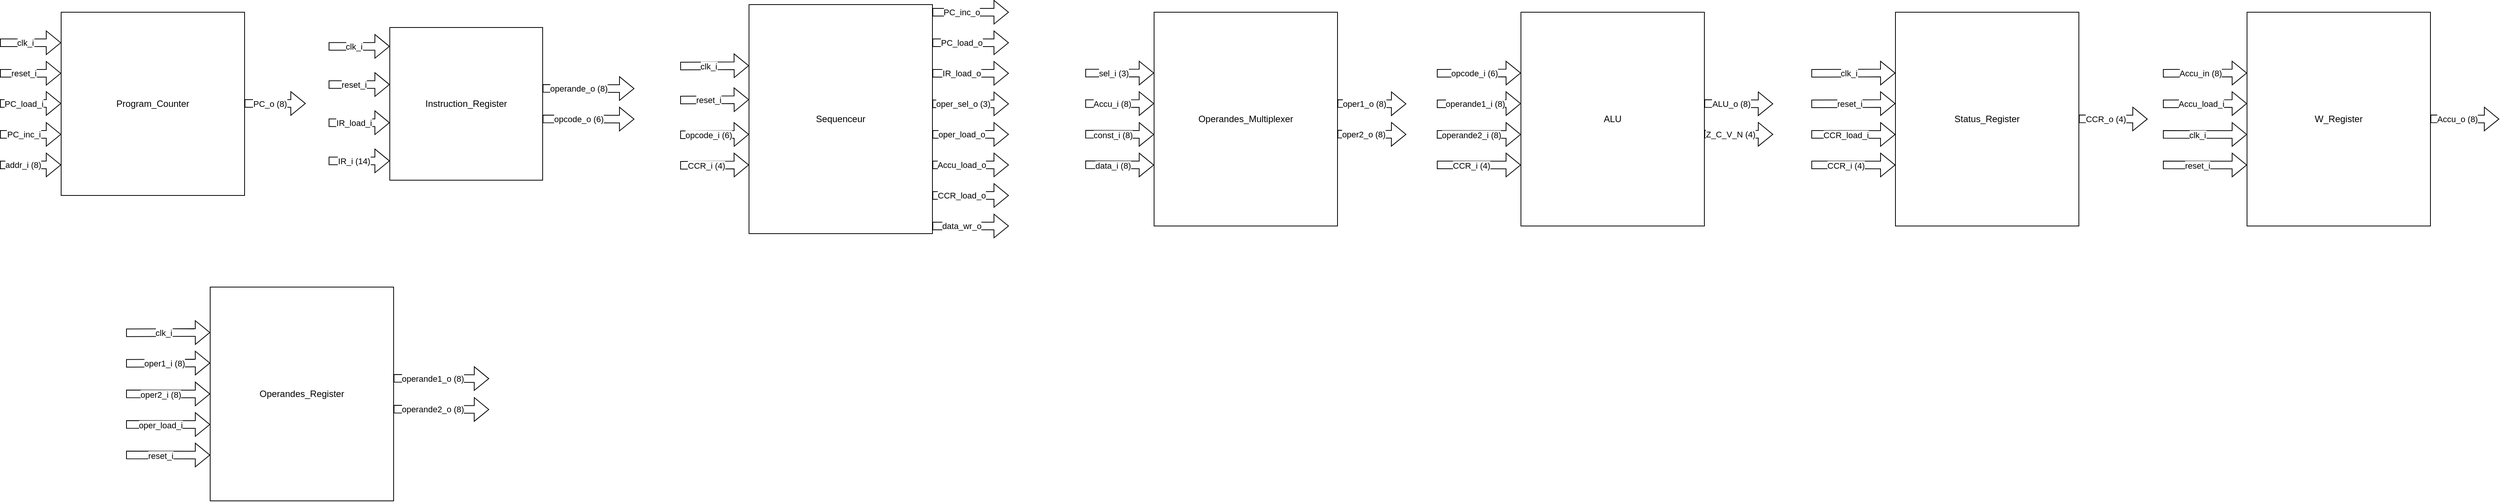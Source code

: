 <mxfile version="23.1.5" type="github">
  <diagram name="Page-1" id="FPIdoWPQeFc5p-aKN6lN">
    <mxGraphModel dx="890" dy="360" grid="1" gridSize="10" guides="1" tooltips="1" connect="1" arrows="1" fold="1" page="1" pageScale="1" pageWidth="850" pageHeight="1100" math="0" shadow="0">
      <root>
        <mxCell id="0" />
        <mxCell id="1" parent="0" />
        <mxCell id="di7hwIyVcmxTyqmBg4su-55" value="" style="group" parent="1" vertex="1" connectable="0">
          <mxGeometry x="40" y="40" width="400" height="240" as="geometry" />
        </mxCell>
        <mxCell id="di7hwIyVcmxTyqmBg4su-2" value="Program_Counter" style="whiteSpace=wrap;html=1;aspect=fixed;" parent="di7hwIyVcmxTyqmBg4su-55" vertex="1">
          <mxGeometry x="80" width="240" height="240" as="geometry" />
        </mxCell>
        <mxCell id="di7hwIyVcmxTyqmBg4su-3" value="" style="shape=flexArrow;endArrow=classic;html=1;rounded=0;" parent="di7hwIyVcmxTyqmBg4su-55" edge="1">
          <mxGeometry width="50" height="50" relative="1" as="geometry">
            <mxPoint y="40" as="sourcePoint" />
            <mxPoint x="80" y="40" as="targetPoint" />
          </mxGeometry>
        </mxCell>
        <mxCell id="di7hwIyVcmxTyqmBg4su-4" value="clk_i" style="edgeLabel;html=1;align=center;verticalAlign=middle;resizable=0;points=[];" parent="di7hwIyVcmxTyqmBg4su-3" vertex="1" connectable="0">
          <mxGeometry x="-0.176" relative="1" as="geometry">
            <mxPoint as="offset" />
          </mxGeometry>
        </mxCell>
        <mxCell id="di7hwIyVcmxTyqmBg4su-5" value="" style="shape=flexArrow;endArrow=classic;html=1;rounded=0;" parent="di7hwIyVcmxTyqmBg4su-55" edge="1">
          <mxGeometry width="50" height="50" relative="1" as="geometry">
            <mxPoint y="80" as="sourcePoint" />
            <mxPoint x="80" y="80" as="targetPoint" />
          </mxGeometry>
        </mxCell>
        <mxCell id="di7hwIyVcmxTyqmBg4su-7" value="reset_i" style="edgeLabel;html=1;align=center;verticalAlign=middle;resizable=0;points=[];" parent="di7hwIyVcmxTyqmBg4su-5" vertex="1" connectable="0">
          <mxGeometry x="-0.168" y="1" relative="1" as="geometry">
            <mxPoint x="-3" y="1" as="offset" />
          </mxGeometry>
        </mxCell>
        <mxCell id="di7hwIyVcmxTyqmBg4su-8" value="" style="shape=flexArrow;endArrow=classic;html=1;rounded=0;" parent="di7hwIyVcmxTyqmBg4su-55" edge="1">
          <mxGeometry width="50" height="50" relative="1" as="geometry">
            <mxPoint y="119.52" as="sourcePoint" />
            <mxPoint x="80" y="119.52" as="targetPoint" />
          </mxGeometry>
        </mxCell>
        <mxCell id="di7hwIyVcmxTyqmBg4su-11" value="PC_load_i" style="edgeLabel;html=1;align=center;verticalAlign=middle;resizable=0;points=[];" parent="di7hwIyVcmxTyqmBg4su-8" vertex="1" connectable="0">
          <mxGeometry x="-0.111" y="3" relative="1" as="geometry">
            <mxPoint x="-5" y="3" as="offset" />
          </mxGeometry>
        </mxCell>
        <mxCell id="di7hwIyVcmxTyqmBg4su-12" value="" style="shape=flexArrow;endArrow=classic;html=1;rounded=0;" parent="di7hwIyVcmxTyqmBg4su-55" edge="1">
          <mxGeometry width="50" height="50" relative="1" as="geometry">
            <mxPoint y="160" as="sourcePoint" />
            <mxPoint x="80" y="160" as="targetPoint" />
          </mxGeometry>
        </mxCell>
        <mxCell id="di7hwIyVcmxTyqmBg4su-15" value="PC_inc_i" style="edgeLabel;html=1;align=center;verticalAlign=middle;resizable=0;points=[];" parent="di7hwIyVcmxTyqmBg4su-12" vertex="1" connectable="0">
          <mxGeometry x="-0.111" y="3" relative="1" as="geometry">
            <mxPoint x="-5" y="3" as="offset" />
          </mxGeometry>
        </mxCell>
        <mxCell id="di7hwIyVcmxTyqmBg4su-16" value="" style="shape=flexArrow;endArrow=classic;html=1;rounded=0;" parent="di7hwIyVcmxTyqmBg4su-55" edge="1">
          <mxGeometry width="50" height="50" relative="1" as="geometry">
            <mxPoint y="200" as="sourcePoint" />
            <mxPoint x="80" y="200" as="targetPoint" />
          </mxGeometry>
        </mxCell>
        <mxCell id="di7hwIyVcmxTyqmBg4su-19" value="addr_i (8)" style="edgeLabel;html=1;align=center;verticalAlign=middle;resizable=0;points=[];" parent="di7hwIyVcmxTyqmBg4su-16" vertex="1" connectable="0">
          <mxGeometry x="-0.111" y="3" relative="1" as="geometry">
            <mxPoint x="-6" y="3" as="offset" />
          </mxGeometry>
        </mxCell>
        <mxCell id="di7hwIyVcmxTyqmBg4su-21" value="" style="shape=flexArrow;endArrow=classic;html=1;rounded=0;" parent="di7hwIyVcmxTyqmBg4su-55" edge="1">
          <mxGeometry width="50" height="50" relative="1" as="geometry">
            <mxPoint x="320" y="119.52" as="sourcePoint" />
            <mxPoint x="400" y="119.52" as="targetPoint" />
          </mxGeometry>
        </mxCell>
        <mxCell id="di7hwIyVcmxTyqmBg4su-22" value="PC_o (8)" style="edgeLabel;html=1;align=center;verticalAlign=middle;resizable=0;points=[];" parent="di7hwIyVcmxTyqmBg4su-21" vertex="1" connectable="0">
          <mxGeometry x="-0.176" relative="1" as="geometry">
            <mxPoint as="offset" />
          </mxGeometry>
        </mxCell>
        <mxCell id="di7hwIyVcmxTyqmBg4su-106" value="" style="group" parent="1" vertex="1" connectable="0">
          <mxGeometry x="470" y="60" width="400" height="200" as="geometry" />
        </mxCell>
        <mxCell id="di7hwIyVcmxTyqmBg4su-80" value="" style="shape=flexArrow;endArrow=classic;html=1;rounded=0;" parent="di7hwIyVcmxTyqmBg4su-106" edge="1">
          <mxGeometry width="50" height="50" relative="1" as="geometry">
            <mxPoint y="74.71" as="sourcePoint" />
            <mxPoint x="80" y="74.71" as="targetPoint" />
          </mxGeometry>
        </mxCell>
        <mxCell id="di7hwIyVcmxTyqmBg4su-81" value="reset_i" style="edgeLabel;html=1;align=center;verticalAlign=middle;resizable=0;points=[];" parent="di7hwIyVcmxTyqmBg4su-80" vertex="1" connectable="0">
          <mxGeometry x="-0.176" relative="1" as="geometry">
            <mxPoint as="offset" />
          </mxGeometry>
        </mxCell>
        <mxCell id="di7hwIyVcmxTyqmBg4su-82" value="" style="shape=flexArrow;endArrow=classic;html=1;rounded=0;" parent="di7hwIyVcmxTyqmBg4su-106" edge="1">
          <mxGeometry width="50" height="50" relative="1" as="geometry">
            <mxPoint y="124.71" as="sourcePoint" />
            <mxPoint x="80" y="124.71" as="targetPoint" />
          </mxGeometry>
        </mxCell>
        <mxCell id="di7hwIyVcmxTyqmBg4su-83" value="IR_load_i" style="edgeLabel;html=1;align=center;verticalAlign=middle;resizable=0;points=[];" parent="di7hwIyVcmxTyqmBg4su-82" vertex="1" connectable="0">
          <mxGeometry x="-0.176" relative="1" as="geometry">
            <mxPoint as="offset" />
          </mxGeometry>
        </mxCell>
        <mxCell id="di7hwIyVcmxTyqmBg4su-84" value="" style="shape=flexArrow;endArrow=classic;html=1;rounded=0;" parent="di7hwIyVcmxTyqmBg4su-106" edge="1">
          <mxGeometry width="50" height="50" relative="1" as="geometry">
            <mxPoint y="174.71" as="sourcePoint" />
            <mxPoint x="80" y="174.71" as="targetPoint" />
          </mxGeometry>
        </mxCell>
        <mxCell id="di7hwIyVcmxTyqmBg4su-85" value="IR_i (14)" style="edgeLabel;html=1;align=center;verticalAlign=middle;resizable=0;points=[];" parent="di7hwIyVcmxTyqmBg4su-84" vertex="1" connectable="0">
          <mxGeometry x="-0.176" relative="1" as="geometry">
            <mxPoint as="offset" />
          </mxGeometry>
        </mxCell>
        <mxCell id="di7hwIyVcmxTyqmBg4su-86" value="" style="shape=flexArrow;endArrow=classic;html=1;rounded=0;" parent="di7hwIyVcmxTyqmBg4su-106" edge="1">
          <mxGeometry width="50" height="50" relative="1" as="geometry">
            <mxPoint y="24.71" as="sourcePoint" />
            <mxPoint x="80" y="24.71" as="targetPoint" />
          </mxGeometry>
        </mxCell>
        <mxCell id="di7hwIyVcmxTyqmBg4su-87" value="clk_i" style="edgeLabel;html=1;align=center;verticalAlign=middle;resizable=0;points=[];" parent="di7hwIyVcmxTyqmBg4su-86" vertex="1" connectable="0">
          <mxGeometry x="-0.176" relative="1" as="geometry">
            <mxPoint as="offset" />
          </mxGeometry>
        </mxCell>
        <mxCell id="di7hwIyVcmxTyqmBg4su-94" value="" style="shape=flexArrow;endArrow=classic;html=1;rounded=0;" parent="di7hwIyVcmxTyqmBg4su-106" edge="1">
          <mxGeometry width="50" height="50" relative="1" as="geometry">
            <mxPoint x="280" y="79.71" as="sourcePoint" />
            <mxPoint x="400" y="80" as="targetPoint" />
          </mxGeometry>
        </mxCell>
        <mxCell id="di7hwIyVcmxTyqmBg4su-95" value="operande_o (8)" style="edgeLabel;html=1;align=center;verticalAlign=middle;resizable=0;points=[];" parent="di7hwIyVcmxTyqmBg4su-94" vertex="1" connectable="0">
          <mxGeometry x="-0.176" relative="1" as="geometry">
            <mxPoint x="-3" as="offset" />
          </mxGeometry>
        </mxCell>
        <mxCell id="di7hwIyVcmxTyqmBg4su-96" value="" style="shape=flexArrow;endArrow=classic;html=1;rounded=0;" parent="di7hwIyVcmxTyqmBg4su-106" edge="1">
          <mxGeometry width="50" height="50" relative="1" as="geometry">
            <mxPoint x="280" y="119.71" as="sourcePoint" />
            <mxPoint x="400" y="120" as="targetPoint" />
          </mxGeometry>
        </mxCell>
        <mxCell id="di7hwIyVcmxTyqmBg4su-97" value="opcode_o (6)" style="edgeLabel;html=1;align=center;verticalAlign=middle;resizable=0;points=[];" parent="di7hwIyVcmxTyqmBg4su-96" vertex="1" connectable="0">
          <mxGeometry x="-0.176" relative="1" as="geometry">
            <mxPoint x="-3" as="offset" />
          </mxGeometry>
        </mxCell>
        <mxCell id="di7hwIyVcmxTyqmBg4su-104" value="Instruction_Register" style="rounded=0;whiteSpace=wrap;html=1;" parent="di7hwIyVcmxTyqmBg4su-106" vertex="1">
          <mxGeometry x="80" width="200" height="200" as="geometry" />
        </mxCell>
        <mxCell id="di7hwIyVcmxTyqmBg4su-110" value="" style="group" parent="1" vertex="1" connectable="0">
          <mxGeometry x="930" y="30" width="430" height="300" as="geometry" />
        </mxCell>
        <mxCell id="di7hwIyVcmxTyqmBg4su-42" value="" style="shape=flexArrow;endArrow=classic;html=1;rounded=0;" parent="di7hwIyVcmxTyqmBg4su-110" edge="1">
          <mxGeometry width="50" height="50" relative="1" as="geometry">
            <mxPoint y="125" as="sourcePoint" />
            <mxPoint x="90" y="124.5" as="targetPoint" />
          </mxGeometry>
        </mxCell>
        <mxCell id="di7hwIyVcmxTyqmBg4su-43" value="reset_i" style="edgeLabel;html=1;align=center;verticalAlign=middle;resizable=0;points=[];" parent="di7hwIyVcmxTyqmBg4su-42" vertex="1" connectable="0">
          <mxGeometry x="-0.176" relative="1" as="geometry">
            <mxPoint as="offset" />
          </mxGeometry>
        </mxCell>
        <mxCell id="di7hwIyVcmxTyqmBg4su-58" value="" style="shape=flexArrow;endArrow=classic;html=1;rounded=0;" parent="di7hwIyVcmxTyqmBg4su-110" edge="1">
          <mxGeometry width="50" height="50" relative="1" as="geometry">
            <mxPoint y="210.5" as="sourcePoint" />
            <mxPoint x="90" y="210" as="targetPoint" />
          </mxGeometry>
        </mxCell>
        <mxCell id="di7hwIyVcmxTyqmBg4su-59" value="CCR_i (4)" style="edgeLabel;html=1;align=center;verticalAlign=middle;resizable=0;points=[];" parent="di7hwIyVcmxTyqmBg4su-58" vertex="1" connectable="0">
          <mxGeometry x="-0.176" relative="1" as="geometry">
            <mxPoint x="-3" as="offset" />
          </mxGeometry>
        </mxCell>
        <mxCell id="di7hwIyVcmxTyqmBg4su-60" value="" style="shape=flexArrow;endArrow=classic;html=1;rounded=0;" parent="di7hwIyVcmxTyqmBg4su-110" edge="1">
          <mxGeometry width="50" height="50" relative="1" as="geometry">
            <mxPoint y="80.5" as="sourcePoint" />
            <mxPoint x="90" y="80" as="targetPoint" />
          </mxGeometry>
        </mxCell>
        <mxCell id="di7hwIyVcmxTyqmBg4su-61" value="clk_i" style="edgeLabel;html=1;align=center;verticalAlign=middle;resizable=0;points=[];" parent="di7hwIyVcmxTyqmBg4su-60" vertex="1" connectable="0">
          <mxGeometry x="-0.176" relative="1" as="geometry">
            <mxPoint as="offset" />
          </mxGeometry>
        </mxCell>
        <mxCell id="di7hwIyVcmxTyqmBg4su-62" value="" style="shape=flexArrow;endArrow=classic;html=1;rounded=0;" parent="di7hwIyVcmxTyqmBg4su-110" edge="1">
          <mxGeometry width="50" height="50" relative="1" as="geometry">
            <mxPoint x="330" y="10" as="sourcePoint" />
            <mxPoint x="430" y="10" as="targetPoint" />
          </mxGeometry>
        </mxCell>
        <mxCell id="di7hwIyVcmxTyqmBg4su-63" value="PC_inc_o" style="edgeLabel;html=1;align=center;verticalAlign=middle;resizable=0;points=[];" parent="di7hwIyVcmxTyqmBg4su-62" vertex="1" connectable="0">
          <mxGeometry x="-0.176" relative="1" as="geometry">
            <mxPoint x="-3" as="offset" />
          </mxGeometry>
        </mxCell>
        <mxCell id="di7hwIyVcmxTyqmBg4su-64" value="" style="shape=flexArrow;endArrow=classic;html=1;rounded=0;" parent="di7hwIyVcmxTyqmBg4su-110" edge="1">
          <mxGeometry width="50" height="50" relative="1" as="geometry">
            <mxPoint x="330" y="50" as="sourcePoint" />
            <mxPoint x="430" y="50" as="targetPoint" />
          </mxGeometry>
        </mxCell>
        <mxCell id="di7hwIyVcmxTyqmBg4su-65" value="PC_load_o" style="edgeLabel;html=1;align=center;verticalAlign=middle;resizable=0;points=[];" parent="di7hwIyVcmxTyqmBg4su-64" vertex="1" connectable="0">
          <mxGeometry x="-0.176" relative="1" as="geometry">
            <mxPoint x="-3" as="offset" />
          </mxGeometry>
        </mxCell>
        <mxCell id="di7hwIyVcmxTyqmBg4su-66" value="" style="shape=flexArrow;endArrow=classic;html=1;rounded=0;" parent="di7hwIyVcmxTyqmBg4su-110" edge="1">
          <mxGeometry width="50" height="50" relative="1" as="geometry">
            <mxPoint x="330" y="90" as="sourcePoint" />
            <mxPoint x="430" y="90" as="targetPoint" />
          </mxGeometry>
        </mxCell>
        <mxCell id="di7hwIyVcmxTyqmBg4su-67" value="IR_load_o" style="edgeLabel;html=1;align=center;verticalAlign=middle;resizable=0;points=[];" parent="di7hwIyVcmxTyqmBg4su-66" vertex="1" connectable="0">
          <mxGeometry x="-0.176" relative="1" as="geometry">
            <mxPoint x="-3" as="offset" />
          </mxGeometry>
        </mxCell>
        <mxCell id="di7hwIyVcmxTyqmBg4su-69" value="" style="shape=flexArrow;endArrow=classic;html=1;rounded=0;" parent="di7hwIyVcmxTyqmBg4su-110" edge="1">
          <mxGeometry width="50" height="50" relative="1" as="geometry">
            <mxPoint x="330" y="130" as="sourcePoint" />
            <mxPoint x="430" y="130" as="targetPoint" />
          </mxGeometry>
        </mxCell>
        <mxCell id="di7hwIyVcmxTyqmBg4su-70" value="oper_sel_o (3)" style="edgeLabel;html=1;align=center;verticalAlign=middle;resizable=0;points=[];" parent="di7hwIyVcmxTyqmBg4su-69" vertex="1" connectable="0">
          <mxGeometry x="-0.176" relative="1" as="geometry">
            <mxPoint x="-1" as="offset" />
          </mxGeometry>
        </mxCell>
        <mxCell id="di7hwIyVcmxTyqmBg4su-71" value="" style="shape=flexArrow;endArrow=classic;html=1;rounded=0;" parent="di7hwIyVcmxTyqmBg4su-110" edge="1">
          <mxGeometry width="50" height="50" relative="1" as="geometry">
            <mxPoint x="330" y="170" as="sourcePoint" />
            <mxPoint x="430" y="170" as="targetPoint" />
          </mxGeometry>
        </mxCell>
        <mxCell id="di7hwIyVcmxTyqmBg4su-72" value="oper_load_o" style="edgeLabel;html=1;align=center;verticalAlign=middle;resizable=0;points=[];" parent="di7hwIyVcmxTyqmBg4su-71" vertex="1" connectable="0">
          <mxGeometry x="-0.176" relative="1" as="geometry">
            <mxPoint x="-3" as="offset" />
          </mxGeometry>
        </mxCell>
        <mxCell id="di7hwIyVcmxTyqmBg4su-73" value="" style="shape=flexArrow;endArrow=classic;html=1;rounded=0;" parent="di7hwIyVcmxTyqmBg4su-110" edge="1">
          <mxGeometry width="50" height="50" relative="1" as="geometry">
            <mxPoint x="330" y="210" as="sourcePoint" />
            <mxPoint x="430" y="210" as="targetPoint" />
          </mxGeometry>
        </mxCell>
        <mxCell id="di7hwIyVcmxTyqmBg4su-74" value="Accu_load_o" style="edgeLabel;html=1;align=center;verticalAlign=middle;resizable=0;points=[];" parent="di7hwIyVcmxTyqmBg4su-73" vertex="1" connectable="0">
          <mxGeometry x="-0.176" relative="1" as="geometry">
            <mxPoint x="-3" as="offset" />
          </mxGeometry>
        </mxCell>
        <mxCell id="di7hwIyVcmxTyqmBg4su-75" value="" style="shape=flexArrow;endArrow=classic;html=1;rounded=0;" parent="di7hwIyVcmxTyqmBg4su-110" edge="1">
          <mxGeometry width="50" height="50" relative="1" as="geometry">
            <mxPoint x="330" y="250" as="sourcePoint" />
            <mxPoint x="430" y="250" as="targetPoint" />
          </mxGeometry>
        </mxCell>
        <mxCell id="di7hwIyVcmxTyqmBg4su-76" value="CCR_load_o" style="edgeLabel;html=1;align=center;verticalAlign=middle;resizable=0;points=[];" parent="di7hwIyVcmxTyqmBg4su-75" vertex="1" connectable="0">
          <mxGeometry x="-0.176" relative="1" as="geometry">
            <mxPoint x="-3" as="offset" />
          </mxGeometry>
        </mxCell>
        <mxCell id="di7hwIyVcmxTyqmBg4su-77" value="" style="shape=flexArrow;endArrow=classic;html=1;rounded=0;" parent="di7hwIyVcmxTyqmBg4su-110" edge="1">
          <mxGeometry width="50" height="50" relative="1" as="geometry">
            <mxPoint x="330" y="290" as="sourcePoint" />
            <mxPoint x="430" y="290" as="targetPoint" />
          </mxGeometry>
        </mxCell>
        <mxCell id="di7hwIyVcmxTyqmBg4su-78" value="data_wr_o" style="edgeLabel;html=1;align=center;verticalAlign=middle;resizable=0;points=[];" parent="di7hwIyVcmxTyqmBg4su-77" vertex="1" connectable="0">
          <mxGeometry x="-0.176" relative="1" as="geometry">
            <mxPoint x="-3" as="offset" />
          </mxGeometry>
        </mxCell>
        <mxCell id="di7hwIyVcmxTyqmBg4su-79" value="Sequenceur" style="rounded=0;whiteSpace=wrap;html=1;" parent="di7hwIyVcmxTyqmBg4su-110" vertex="1">
          <mxGeometry x="90" width="240" height="300" as="geometry" />
        </mxCell>
        <mxCell id="di7hwIyVcmxTyqmBg4su-107" value="" style="shape=flexArrow;endArrow=classic;html=1;rounded=0;" parent="di7hwIyVcmxTyqmBg4su-110" edge="1">
          <mxGeometry width="50" height="50" relative="1" as="geometry">
            <mxPoint y="170.5" as="sourcePoint" />
            <mxPoint x="90" y="170" as="targetPoint" />
          </mxGeometry>
        </mxCell>
        <mxCell id="di7hwIyVcmxTyqmBg4su-108" value="opcode_i (6)" style="edgeLabel;html=1;align=center;verticalAlign=middle;resizable=0;points=[];" parent="di7hwIyVcmxTyqmBg4su-107" vertex="1" connectable="0">
          <mxGeometry x="-0.176" relative="1" as="geometry">
            <mxPoint as="offset" />
          </mxGeometry>
        </mxCell>
        <mxCell id="9xyX19tClgwM5pYCOrdM-17" value="" style="group" vertex="1" connectable="0" parent="1">
          <mxGeometry x="1460" y="40" width="420" height="280" as="geometry" />
        </mxCell>
        <mxCell id="9xyX19tClgwM5pYCOrdM-1" value="Operandes_Multiplexer" style="rounded=0;whiteSpace=wrap;html=1;" vertex="1" parent="9xyX19tClgwM5pYCOrdM-17">
          <mxGeometry x="90" width="240" height="280" as="geometry" />
        </mxCell>
        <mxCell id="9xyX19tClgwM5pYCOrdM-2" value="" style="shape=flexArrow;endArrow=classic;html=1;rounded=0;" edge="1" parent="9xyX19tClgwM5pYCOrdM-17">
          <mxGeometry width="50" height="50" relative="1" as="geometry">
            <mxPoint y="79.76" as="sourcePoint" />
            <mxPoint x="90" y="79.62" as="targetPoint" />
          </mxGeometry>
        </mxCell>
        <mxCell id="9xyX19tClgwM5pYCOrdM-3" value="sel_i (3)" style="edgeLabel;html=1;align=center;verticalAlign=middle;resizable=0;points=[];" vertex="1" connectable="0" parent="9xyX19tClgwM5pYCOrdM-2">
          <mxGeometry x="-0.176" relative="1" as="geometry">
            <mxPoint as="offset" />
          </mxGeometry>
        </mxCell>
        <mxCell id="9xyX19tClgwM5pYCOrdM-4" value="" style="shape=flexArrow;endArrow=classic;html=1;rounded=0;" edge="1" parent="9xyX19tClgwM5pYCOrdM-17">
          <mxGeometry width="50" height="50" relative="1" as="geometry">
            <mxPoint y="119.76" as="sourcePoint" />
            <mxPoint x="90" y="119.62" as="targetPoint" />
          </mxGeometry>
        </mxCell>
        <mxCell id="9xyX19tClgwM5pYCOrdM-5" value="Accu_i (8)" style="edgeLabel;html=1;align=center;verticalAlign=middle;resizable=0;points=[];" vertex="1" connectable="0" parent="9xyX19tClgwM5pYCOrdM-4">
          <mxGeometry x="-0.168" y="1" relative="1" as="geometry">
            <mxPoint x="-3" y="1" as="offset" />
          </mxGeometry>
        </mxCell>
        <mxCell id="9xyX19tClgwM5pYCOrdM-6" value="" style="shape=flexArrow;endArrow=classic;html=1;rounded=0;" edge="1" parent="9xyX19tClgwM5pYCOrdM-17">
          <mxGeometry width="50" height="50" relative="1" as="geometry">
            <mxPoint y="159.76" as="sourcePoint" />
            <mxPoint x="90" y="160.14" as="targetPoint" />
          </mxGeometry>
        </mxCell>
        <mxCell id="9xyX19tClgwM5pYCOrdM-7" value="const_i&amp;nbsp;(8)" style="edgeLabel;html=1;align=center;verticalAlign=middle;resizable=0;points=[];" vertex="1" connectable="0" parent="9xyX19tClgwM5pYCOrdM-6">
          <mxGeometry x="-0.111" y="3" relative="1" as="geometry">
            <mxPoint x="-4" y="4" as="offset" />
          </mxGeometry>
        </mxCell>
        <mxCell id="9xyX19tClgwM5pYCOrdM-8" value="" style="shape=flexArrow;endArrow=classic;html=1;rounded=0;" edge="1" parent="9xyX19tClgwM5pYCOrdM-17">
          <mxGeometry width="50" height="50" relative="1" as="geometry">
            <mxPoint x="330" y="119.62" as="sourcePoint" />
            <mxPoint x="420" y="120" as="targetPoint" />
          </mxGeometry>
        </mxCell>
        <mxCell id="9xyX19tClgwM5pYCOrdM-9" value="oper1_o (8)" style="edgeLabel;html=1;align=center;verticalAlign=middle;resizable=0;points=[];" vertex="1" connectable="0" parent="9xyX19tClgwM5pYCOrdM-8">
          <mxGeometry x="-0.111" y="3" relative="1" as="geometry">
            <mxPoint x="-5" y="3" as="offset" />
          </mxGeometry>
        </mxCell>
        <mxCell id="9xyX19tClgwM5pYCOrdM-10" value="" style="shape=flexArrow;endArrow=classic;html=1;rounded=0;" edge="1" parent="9xyX19tClgwM5pYCOrdM-17">
          <mxGeometry width="50" height="50" relative="1" as="geometry">
            <mxPoint x="330" y="159.62" as="sourcePoint" />
            <mxPoint x="420" y="160" as="targetPoint" />
          </mxGeometry>
        </mxCell>
        <mxCell id="9xyX19tClgwM5pYCOrdM-11" value="oper2_o (8)" style="edgeLabel;html=1;align=center;verticalAlign=middle;resizable=0;points=[];" vertex="1" connectable="0" parent="9xyX19tClgwM5pYCOrdM-10">
          <mxGeometry x="-0.111" y="3" relative="1" as="geometry">
            <mxPoint x="-6" y="3" as="offset" />
          </mxGeometry>
        </mxCell>
        <mxCell id="9xyX19tClgwM5pYCOrdM-15" value="" style="shape=flexArrow;endArrow=classic;html=1;rounded=0;" edge="1" parent="9xyX19tClgwM5pYCOrdM-17">
          <mxGeometry width="50" height="50" relative="1" as="geometry">
            <mxPoint y="199.76" as="sourcePoint" />
            <mxPoint x="90" y="200.14" as="targetPoint" />
          </mxGeometry>
        </mxCell>
        <mxCell id="9xyX19tClgwM5pYCOrdM-16" value="data_i&amp;nbsp;(8)" style="edgeLabel;html=1;align=center;verticalAlign=middle;resizable=0;points=[];" vertex="1" connectable="0" parent="9xyX19tClgwM5pYCOrdM-15">
          <mxGeometry x="-0.111" y="3" relative="1" as="geometry">
            <mxPoint x="-4" y="4" as="offset" />
          </mxGeometry>
        </mxCell>
        <mxCell id="9xyX19tClgwM5pYCOrdM-33" value="" style="group" vertex="1" connectable="0" parent="1">
          <mxGeometry x="1920" y="40" width="440" height="280" as="geometry" />
        </mxCell>
        <mxCell id="9xyX19tClgwM5pYCOrdM-34" value="ALU" style="rounded=0;whiteSpace=wrap;html=1;container=0;" vertex="1" parent="9xyX19tClgwM5pYCOrdM-33">
          <mxGeometry x="110" width="240" height="280" as="geometry" />
        </mxCell>
        <mxCell id="9xyX19tClgwM5pYCOrdM-35" value="" style="shape=flexArrow;endArrow=classic;html=1;rounded=0;" edge="1" parent="9xyX19tClgwM5pYCOrdM-33">
          <mxGeometry width="50" height="50" relative="1" as="geometry">
            <mxPoint y="80" as="sourcePoint" />
            <mxPoint x="110" y="79.62" as="targetPoint" />
          </mxGeometry>
        </mxCell>
        <mxCell id="9xyX19tClgwM5pYCOrdM-36" value="opcode_i (6)" style="edgeLabel;html=1;align=center;verticalAlign=middle;resizable=0;points=[];container=0;" vertex="1" connectable="0" parent="9xyX19tClgwM5pYCOrdM-35">
          <mxGeometry x="-0.176" relative="1" as="geometry">
            <mxPoint x="3" as="offset" />
          </mxGeometry>
        </mxCell>
        <mxCell id="9xyX19tClgwM5pYCOrdM-37" value="" style="shape=flexArrow;endArrow=classic;html=1;rounded=0;" edge="1" parent="9xyX19tClgwM5pYCOrdM-33">
          <mxGeometry width="50" height="50" relative="1" as="geometry">
            <mxPoint y="120" as="sourcePoint" />
            <mxPoint x="110" y="119.62" as="targetPoint" />
          </mxGeometry>
        </mxCell>
        <mxCell id="9xyX19tClgwM5pYCOrdM-38" value="operande1_i (8)" style="edgeLabel;html=1;align=center;verticalAlign=middle;resizable=0;points=[];container=0;" vertex="1" connectable="0" parent="9xyX19tClgwM5pYCOrdM-37">
          <mxGeometry x="-0.168" y="1" relative="1" as="geometry">
            <mxPoint x="4" y="1" as="offset" />
          </mxGeometry>
        </mxCell>
        <mxCell id="9xyX19tClgwM5pYCOrdM-39" value="" style="shape=flexArrow;endArrow=classic;html=1;rounded=0;" edge="1" parent="9xyX19tClgwM5pYCOrdM-33">
          <mxGeometry width="50" height="50" relative="1" as="geometry">
            <mxPoint y="160" as="sourcePoint" />
            <mxPoint x="110" y="160.14" as="targetPoint" />
          </mxGeometry>
        </mxCell>
        <mxCell id="9xyX19tClgwM5pYCOrdM-40" value="operande2_i (8)" style="edgeLabel;html=1;align=center;verticalAlign=middle;resizable=0;points=[];container=0;" vertex="1" connectable="0" parent="9xyX19tClgwM5pYCOrdM-39">
          <mxGeometry x="-0.111" y="3" relative="1" as="geometry">
            <mxPoint x="-4" y="4" as="offset" />
          </mxGeometry>
        </mxCell>
        <mxCell id="9xyX19tClgwM5pYCOrdM-41" value="" style="shape=flexArrow;endArrow=classic;html=1;rounded=0;" edge="1" parent="9xyX19tClgwM5pYCOrdM-33">
          <mxGeometry width="50" height="50" relative="1" as="geometry">
            <mxPoint x="350" y="119.62" as="sourcePoint" />
            <mxPoint x="440" y="120" as="targetPoint" />
          </mxGeometry>
        </mxCell>
        <mxCell id="9xyX19tClgwM5pYCOrdM-42" value="ALU_o (8)" style="edgeLabel;html=1;align=center;verticalAlign=middle;resizable=0;points=[];container=0;" vertex="1" connectable="0" parent="9xyX19tClgwM5pYCOrdM-41">
          <mxGeometry x="-0.111" y="3" relative="1" as="geometry">
            <mxPoint x="-5" y="3" as="offset" />
          </mxGeometry>
        </mxCell>
        <mxCell id="9xyX19tClgwM5pYCOrdM-43" value="" style="shape=flexArrow;endArrow=classic;html=1;rounded=0;" edge="1" parent="9xyX19tClgwM5pYCOrdM-33">
          <mxGeometry width="50" height="50" relative="1" as="geometry">
            <mxPoint x="350" y="159.62" as="sourcePoint" />
            <mxPoint x="440" y="160" as="targetPoint" />
          </mxGeometry>
        </mxCell>
        <mxCell id="9xyX19tClgwM5pYCOrdM-44" value="Z_C_V_N (4)" style="edgeLabel;html=1;align=center;verticalAlign=middle;resizable=0;points=[];container=0;" vertex="1" connectable="0" parent="9xyX19tClgwM5pYCOrdM-43">
          <mxGeometry x="-0.111" y="3" relative="1" as="geometry">
            <mxPoint x="-6" y="3" as="offset" />
          </mxGeometry>
        </mxCell>
        <mxCell id="9xyX19tClgwM5pYCOrdM-45" value="" style="shape=flexArrow;endArrow=classic;html=1;rounded=0;" edge="1" parent="9xyX19tClgwM5pYCOrdM-33">
          <mxGeometry width="50" height="50" relative="1" as="geometry">
            <mxPoint y="200" as="sourcePoint" />
            <mxPoint x="110" y="200.14" as="targetPoint" />
          </mxGeometry>
        </mxCell>
        <mxCell id="9xyX19tClgwM5pYCOrdM-46" value="CCR_i (4)" style="edgeLabel;html=1;align=center;verticalAlign=middle;resizable=0;points=[];container=0;" vertex="1" connectable="0" parent="9xyX19tClgwM5pYCOrdM-45">
          <mxGeometry x="-0.111" y="3" relative="1" as="geometry">
            <mxPoint x="-4" y="4" as="offset" />
          </mxGeometry>
        </mxCell>
        <mxCell id="9xyX19tClgwM5pYCOrdM-52" value="" style="group" vertex="1" connectable="0" parent="1">
          <mxGeometry x="2410" y="40" width="440" height="280" as="geometry" />
        </mxCell>
        <mxCell id="9xyX19tClgwM5pYCOrdM-53" value="Status_Register" style="rounded=0;whiteSpace=wrap;html=1;container=0;" vertex="1" parent="9xyX19tClgwM5pYCOrdM-52">
          <mxGeometry x="110" width="240" height="280" as="geometry" />
        </mxCell>
        <mxCell id="9xyX19tClgwM5pYCOrdM-54" value="" style="shape=flexArrow;endArrow=classic;html=1;rounded=0;" edge="1" parent="9xyX19tClgwM5pYCOrdM-52">
          <mxGeometry width="50" height="50" relative="1" as="geometry">
            <mxPoint y="80" as="sourcePoint" />
            <mxPoint x="110" y="79.62" as="targetPoint" />
          </mxGeometry>
        </mxCell>
        <mxCell id="9xyX19tClgwM5pYCOrdM-55" value="clk_i" style="edgeLabel;html=1;align=center;verticalAlign=middle;resizable=0;points=[];container=0;" vertex="1" connectable="0" parent="9xyX19tClgwM5pYCOrdM-54">
          <mxGeometry x="-0.176" relative="1" as="geometry">
            <mxPoint x="3" as="offset" />
          </mxGeometry>
        </mxCell>
        <mxCell id="9xyX19tClgwM5pYCOrdM-56" value="" style="shape=flexArrow;endArrow=classic;html=1;rounded=0;" edge="1" parent="9xyX19tClgwM5pYCOrdM-52">
          <mxGeometry width="50" height="50" relative="1" as="geometry">
            <mxPoint y="120" as="sourcePoint" />
            <mxPoint x="110" y="119.62" as="targetPoint" />
          </mxGeometry>
        </mxCell>
        <mxCell id="9xyX19tClgwM5pYCOrdM-57" value="reset_i" style="edgeLabel;html=1;align=center;verticalAlign=middle;resizable=0;points=[];container=0;" vertex="1" connectable="0" parent="9xyX19tClgwM5pYCOrdM-56">
          <mxGeometry x="-0.168" y="1" relative="1" as="geometry">
            <mxPoint x="4" y="1" as="offset" />
          </mxGeometry>
        </mxCell>
        <mxCell id="9xyX19tClgwM5pYCOrdM-58" value="" style="shape=flexArrow;endArrow=classic;html=1;rounded=0;" edge="1" parent="9xyX19tClgwM5pYCOrdM-52">
          <mxGeometry width="50" height="50" relative="1" as="geometry">
            <mxPoint y="160" as="sourcePoint" />
            <mxPoint x="110" y="160.14" as="targetPoint" />
          </mxGeometry>
        </mxCell>
        <mxCell id="9xyX19tClgwM5pYCOrdM-59" value="CCR_load_i" style="edgeLabel;html=1;align=center;verticalAlign=middle;resizable=0;points=[];container=0;" vertex="1" connectable="0" parent="9xyX19tClgwM5pYCOrdM-58">
          <mxGeometry x="-0.111" y="3" relative="1" as="geometry">
            <mxPoint x="-4" y="4" as="offset" />
          </mxGeometry>
        </mxCell>
        <mxCell id="9xyX19tClgwM5pYCOrdM-60" value="" style="shape=flexArrow;endArrow=classic;html=1;rounded=0;" edge="1" parent="9xyX19tClgwM5pYCOrdM-52">
          <mxGeometry width="50" height="50" relative="1" as="geometry">
            <mxPoint x="350" y="139.57" as="sourcePoint" />
            <mxPoint x="440" y="139.95" as="targetPoint" />
          </mxGeometry>
        </mxCell>
        <mxCell id="9xyX19tClgwM5pYCOrdM-61" value="CCR_o (4)" style="edgeLabel;html=1;align=center;verticalAlign=middle;resizable=0;points=[];container=0;" vertex="1" connectable="0" parent="9xyX19tClgwM5pYCOrdM-60">
          <mxGeometry x="-0.111" y="3" relative="1" as="geometry">
            <mxPoint x="-5" y="3" as="offset" />
          </mxGeometry>
        </mxCell>
        <mxCell id="9xyX19tClgwM5pYCOrdM-62" value="" style="shape=flexArrow;endArrow=classic;html=1;rounded=0;" edge="1" parent="9xyX19tClgwM5pYCOrdM-52">
          <mxGeometry width="50" height="50" relative="1" as="geometry">
            <mxPoint y="200" as="sourcePoint" />
            <mxPoint x="110" y="200.14" as="targetPoint" />
          </mxGeometry>
        </mxCell>
        <mxCell id="9xyX19tClgwM5pYCOrdM-63" value="CCR_i (4)" style="edgeLabel;html=1;align=center;verticalAlign=middle;resizable=0;points=[];container=0;" vertex="1" connectable="0" parent="9xyX19tClgwM5pYCOrdM-62">
          <mxGeometry x="-0.111" y="3" relative="1" as="geometry">
            <mxPoint x="-4" y="4" as="offset" />
          </mxGeometry>
        </mxCell>
        <mxCell id="9xyX19tClgwM5pYCOrdM-65" value="" style="group" vertex="1" connectable="0" parent="1">
          <mxGeometry x="2870" y="40" width="440" height="280" as="geometry" />
        </mxCell>
        <mxCell id="9xyX19tClgwM5pYCOrdM-66" value="W_Register" style="rounded=0;whiteSpace=wrap;html=1;container=0;" vertex="1" parent="9xyX19tClgwM5pYCOrdM-65">
          <mxGeometry x="110" width="240" height="280" as="geometry" />
        </mxCell>
        <mxCell id="9xyX19tClgwM5pYCOrdM-67" value="" style="shape=flexArrow;endArrow=classic;html=1;rounded=0;" edge="1" parent="9xyX19tClgwM5pYCOrdM-65">
          <mxGeometry width="50" height="50" relative="1" as="geometry">
            <mxPoint y="80" as="sourcePoint" />
            <mxPoint x="110" y="79.62" as="targetPoint" />
          </mxGeometry>
        </mxCell>
        <mxCell id="9xyX19tClgwM5pYCOrdM-68" value="Accu_in (8)" style="edgeLabel;html=1;align=center;verticalAlign=middle;resizable=0;points=[];container=0;" vertex="1" connectable="0" parent="9xyX19tClgwM5pYCOrdM-67">
          <mxGeometry x="-0.176" relative="1" as="geometry">
            <mxPoint x="3" as="offset" />
          </mxGeometry>
        </mxCell>
        <mxCell id="9xyX19tClgwM5pYCOrdM-69" value="" style="shape=flexArrow;endArrow=classic;html=1;rounded=0;" edge="1" parent="9xyX19tClgwM5pYCOrdM-65">
          <mxGeometry width="50" height="50" relative="1" as="geometry">
            <mxPoint y="120" as="sourcePoint" />
            <mxPoint x="110" y="119.62" as="targetPoint" />
          </mxGeometry>
        </mxCell>
        <mxCell id="9xyX19tClgwM5pYCOrdM-70" value="Accu_load_i" style="edgeLabel;html=1;align=center;verticalAlign=middle;resizable=0;points=[];container=0;" vertex="1" connectable="0" parent="9xyX19tClgwM5pYCOrdM-69">
          <mxGeometry x="-0.168" y="1" relative="1" as="geometry">
            <mxPoint x="4" y="1" as="offset" />
          </mxGeometry>
        </mxCell>
        <mxCell id="9xyX19tClgwM5pYCOrdM-71" value="" style="shape=flexArrow;endArrow=classic;html=1;rounded=0;" edge="1" parent="9xyX19tClgwM5pYCOrdM-65">
          <mxGeometry width="50" height="50" relative="1" as="geometry">
            <mxPoint y="160" as="sourcePoint" />
            <mxPoint x="110" y="160.14" as="targetPoint" />
          </mxGeometry>
        </mxCell>
        <mxCell id="9xyX19tClgwM5pYCOrdM-72" value="clk_i" style="edgeLabel;html=1;align=center;verticalAlign=middle;resizable=0;points=[];container=0;" vertex="1" connectable="0" parent="9xyX19tClgwM5pYCOrdM-71">
          <mxGeometry x="-0.111" y="3" relative="1" as="geometry">
            <mxPoint x="-4" y="4" as="offset" />
          </mxGeometry>
        </mxCell>
        <mxCell id="9xyX19tClgwM5pYCOrdM-73" value="" style="shape=flexArrow;endArrow=classic;html=1;rounded=0;" edge="1" parent="9xyX19tClgwM5pYCOrdM-65">
          <mxGeometry width="50" height="50" relative="1" as="geometry">
            <mxPoint x="350" y="139.57" as="sourcePoint" />
            <mxPoint x="440" y="139.95" as="targetPoint" />
          </mxGeometry>
        </mxCell>
        <mxCell id="9xyX19tClgwM5pYCOrdM-74" value="Accu_o (8)" style="edgeLabel;html=1;align=center;verticalAlign=middle;resizable=0;points=[];container=0;" vertex="1" connectable="0" parent="9xyX19tClgwM5pYCOrdM-73">
          <mxGeometry x="-0.111" y="3" relative="1" as="geometry">
            <mxPoint x="-5" y="3" as="offset" />
          </mxGeometry>
        </mxCell>
        <mxCell id="9xyX19tClgwM5pYCOrdM-75" value="" style="shape=flexArrow;endArrow=classic;html=1;rounded=0;" edge="1" parent="9xyX19tClgwM5pYCOrdM-65">
          <mxGeometry width="50" height="50" relative="1" as="geometry">
            <mxPoint y="200" as="sourcePoint" />
            <mxPoint x="110" y="200.14" as="targetPoint" />
          </mxGeometry>
        </mxCell>
        <mxCell id="9xyX19tClgwM5pYCOrdM-76" value="reset_i" style="edgeLabel;html=1;align=center;verticalAlign=middle;resizable=0;points=[];container=0;" vertex="1" connectable="0" parent="9xyX19tClgwM5pYCOrdM-75">
          <mxGeometry x="-0.111" y="3" relative="1" as="geometry">
            <mxPoint x="-4" y="4" as="offset" />
          </mxGeometry>
        </mxCell>
        <mxCell id="9xyX19tClgwM5pYCOrdM-82" value="" style="group" vertex="1" connectable="0" parent="1">
          <mxGeometry x="205" y="400" width="475" height="280" as="geometry" />
        </mxCell>
        <mxCell id="9xyX19tClgwM5pYCOrdM-78" value="" style="shape=flexArrow;endArrow=classic;html=1;rounded=0;" edge="1" parent="9xyX19tClgwM5pYCOrdM-82">
          <mxGeometry width="50" height="50" relative="1" as="geometry">
            <mxPoint x="350" y="159.93" as="sourcePoint" />
            <mxPoint x="475" y="160.36" as="targetPoint" />
          </mxGeometry>
        </mxCell>
        <mxCell id="9xyX19tClgwM5pYCOrdM-79" value="operande2_o (8)" style="edgeLabel;html=1;align=center;verticalAlign=middle;resizable=0;points=[];container=0;" vertex="1" connectable="0" parent="9xyX19tClgwM5pYCOrdM-78">
          <mxGeometry x="-0.111" y="3" relative="1" as="geometry">
            <mxPoint x="-5" y="3" as="offset" />
          </mxGeometry>
        </mxCell>
        <mxCell id="9xyX19tClgwM5pYCOrdM-19" value="Operandes_Register" style="rounded=0;whiteSpace=wrap;html=1;container=0;" vertex="1" parent="9xyX19tClgwM5pYCOrdM-82">
          <mxGeometry x="110" width="240" height="280" as="geometry" />
        </mxCell>
        <mxCell id="9xyX19tClgwM5pYCOrdM-20" value="" style="shape=flexArrow;endArrow=classic;html=1;rounded=0;" edge="1" parent="9xyX19tClgwM5pYCOrdM-82">
          <mxGeometry width="50" height="50" relative="1" as="geometry">
            <mxPoint y="59.85" as="sourcePoint" />
            <mxPoint x="110" y="59.47" as="targetPoint" />
          </mxGeometry>
        </mxCell>
        <mxCell id="9xyX19tClgwM5pYCOrdM-21" value="clk_i" style="edgeLabel;html=1;align=center;verticalAlign=middle;resizable=0;points=[];container=0;" vertex="1" connectable="0" parent="9xyX19tClgwM5pYCOrdM-20">
          <mxGeometry x="-0.176" relative="1" as="geometry">
            <mxPoint x="3" as="offset" />
          </mxGeometry>
        </mxCell>
        <mxCell id="9xyX19tClgwM5pYCOrdM-22" value="" style="shape=flexArrow;endArrow=classic;html=1;rounded=0;" edge="1" parent="9xyX19tClgwM5pYCOrdM-82">
          <mxGeometry width="50" height="50" relative="1" as="geometry">
            <mxPoint y="99.85" as="sourcePoint" />
            <mxPoint x="110" y="99.47" as="targetPoint" />
          </mxGeometry>
        </mxCell>
        <mxCell id="9xyX19tClgwM5pYCOrdM-23" value="oper1_i (8)" style="edgeLabel;html=1;align=center;verticalAlign=middle;resizable=0;points=[];container=0;" vertex="1" connectable="0" parent="9xyX19tClgwM5pYCOrdM-22">
          <mxGeometry x="-0.168" y="1" relative="1" as="geometry">
            <mxPoint x="4" y="1" as="offset" />
          </mxGeometry>
        </mxCell>
        <mxCell id="9xyX19tClgwM5pYCOrdM-24" value="" style="shape=flexArrow;endArrow=classic;html=1;rounded=0;" edge="1" parent="9xyX19tClgwM5pYCOrdM-82">
          <mxGeometry width="50" height="50" relative="1" as="geometry">
            <mxPoint y="139.85" as="sourcePoint" />
            <mxPoint x="110" y="139.99" as="targetPoint" />
          </mxGeometry>
        </mxCell>
        <mxCell id="9xyX19tClgwM5pYCOrdM-25" value="oper2_i (8)" style="edgeLabel;html=1;align=center;verticalAlign=middle;resizable=0;points=[];container=0;" vertex="1" connectable="0" parent="9xyX19tClgwM5pYCOrdM-24">
          <mxGeometry x="-0.111" y="3" relative="1" as="geometry">
            <mxPoint x="-4" y="4" as="offset" />
          </mxGeometry>
        </mxCell>
        <mxCell id="9xyX19tClgwM5pYCOrdM-26" value="" style="shape=flexArrow;endArrow=classic;html=1;rounded=0;" edge="1" parent="9xyX19tClgwM5pYCOrdM-82">
          <mxGeometry width="50" height="50" relative="1" as="geometry">
            <mxPoint x="350" y="119.5" as="sourcePoint" />
            <mxPoint x="475" y="119.93" as="targetPoint" />
          </mxGeometry>
        </mxCell>
        <mxCell id="9xyX19tClgwM5pYCOrdM-27" value="operande1_o (8)" style="edgeLabel;html=1;align=center;verticalAlign=middle;resizable=0;points=[];container=0;" vertex="1" connectable="0" parent="9xyX19tClgwM5pYCOrdM-26">
          <mxGeometry x="-0.111" y="3" relative="1" as="geometry">
            <mxPoint x="-5" y="3" as="offset" />
          </mxGeometry>
        </mxCell>
        <mxCell id="9xyX19tClgwM5pYCOrdM-30" value="" style="shape=flexArrow;endArrow=classic;html=1;rounded=0;" edge="1" parent="9xyX19tClgwM5pYCOrdM-82">
          <mxGeometry width="50" height="50" relative="1" as="geometry">
            <mxPoint y="179.85" as="sourcePoint" />
            <mxPoint x="110" y="179.99" as="targetPoint" />
          </mxGeometry>
        </mxCell>
        <mxCell id="9xyX19tClgwM5pYCOrdM-31" value="oper_load_i" style="edgeLabel;html=1;align=center;verticalAlign=middle;resizable=0;points=[];container=0;" vertex="1" connectable="0" parent="9xyX19tClgwM5pYCOrdM-30">
          <mxGeometry x="-0.111" y="3" relative="1" as="geometry">
            <mxPoint x="-4" y="4" as="offset" />
          </mxGeometry>
        </mxCell>
        <mxCell id="9xyX19tClgwM5pYCOrdM-80" value="" style="shape=flexArrow;endArrow=classic;html=1;rounded=0;" edge="1" parent="9xyX19tClgwM5pYCOrdM-82">
          <mxGeometry width="50" height="50" relative="1" as="geometry">
            <mxPoint y="219.85" as="sourcePoint" />
            <mxPoint x="110" y="219.99" as="targetPoint" />
          </mxGeometry>
        </mxCell>
        <mxCell id="9xyX19tClgwM5pYCOrdM-81" value="reset_i" style="edgeLabel;html=1;align=center;verticalAlign=middle;resizable=0;points=[];container=0;" vertex="1" connectable="0" parent="9xyX19tClgwM5pYCOrdM-80">
          <mxGeometry x="-0.111" y="3" relative="1" as="geometry">
            <mxPoint x="-4" y="4" as="offset" />
          </mxGeometry>
        </mxCell>
      </root>
    </mxGraphModel>
  </diagram>
</mxfile>
